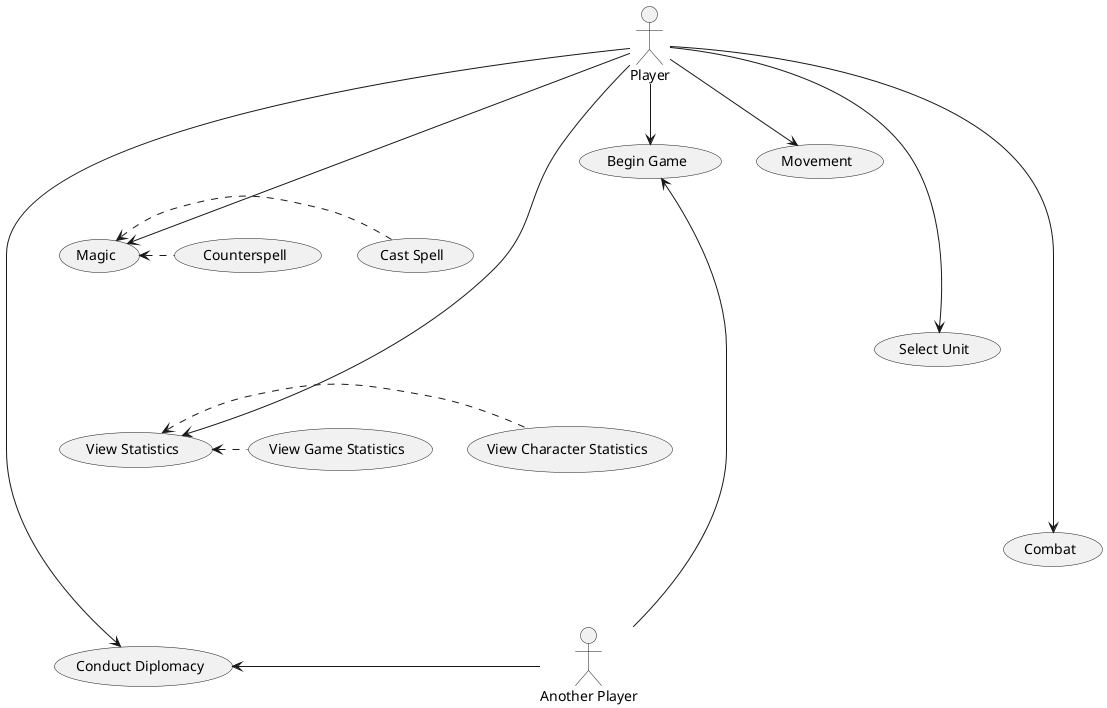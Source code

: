 @startuml
actor Player
actor :Another Player:

Player ->       (Begin Game)
                (Begin Game) <- :Another Player:
Player -->      (Movement)
Player --->     (Magic)
                (Magic) <. (Cast Spell)
                (Magic) <. (Counterspell)
Player ---->    (Select Unit)
Player ----->   (View Statistics) 
                (View Statistics) <. (View Character Statistics)
                (View Statistics) <. (View Game Statistics)
Player ------>  (Combat)
Player -------> (Conduct Diplomacy)
                (Conduct Diplomacy) <- :Another Player:

@enduml
